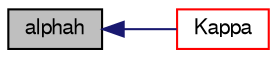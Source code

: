 digraph "alphah"
{
  bgcolor="transparent";
  edge [fontname="FreeSans",fontsize="10",labelfontname="FreeSans",labelfontsize="10"];
  node [fontname="FreeSans",fontsize="10",shape=record];
  rankdir="LR";
  Node39 [label="alphah",height=0.2,width=0.4,color="black", fillcolor="grey75", style="filled", fontcolor="black"];
  Node39 -> Node40 [dir="back",color="midnightblue",fontsize="10",style="solid",fontname="FreeSans"];
  Node40 [label="Kappa",height=0.2,width=0.4,color="red",URL="$a30218.html#a1cad1ced6861abf21d9b7fac5f08467a",tooltip="Thermal conductivity [W/mK]. "];
}
